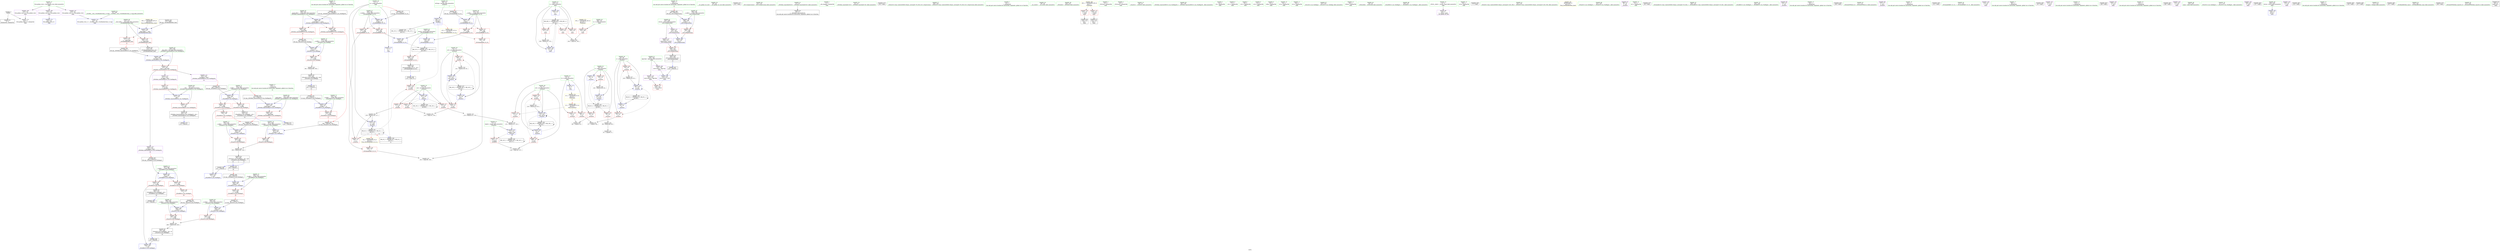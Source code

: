 digraph "SVFG" {
	label="SVFG";

	Node0x55af69256c50 [shape=record,color=grey,label="{NodeID: 0\nNullPtr}"];
	Node0x55af69256c50 -> Node0x55af6927b590[style=solid];
	Node0x55af69256c50 -> Node0x55af692812f0[style=solid];
	Node0x55af692b3d30 [shape=record,color=black,label="{NodeID: 443\n273 = PHI()\n0th arg _ZSt5fixedRSt8ios_base }"];
	Node0x55af692b3d30 -> Node0x55af6927c490[style=solid];
	Node0x55af6929d730 [shape=record,color=yellow,style=double,label="{NodeID: 360\n12V_1 = ENCHI(MR_12V_0)\npts\{70 \}\nFun[_ZSt3minIiERKT_S2_S2_]}"];
	Node0x55af6929d730 -> Node0x55af6927f760[style=dashed];
	Node0x55af6927c2f0 [shape=record,color=blue,label="{NodeID: 194\n210\<--82\ni\<--\nmain\n}"];
	Node0x55af6927c2f0 -> Node0x55af69296910[style=dashed];
	Node0x55af692793f0 [shape=record,color=purple,label="{NodeID: 111\n292\<--287\n_M_n\<--retval\n_ZSt12setprecisioni\n}"];
	Node0x55af692793f0 -> Node0x55af6927c630[style=solid];
	Node0x55af69277510 [shape=record,color=green,label="{NodeID: 28\n38\<--39\n__cxx_global_var_init\<--__cxx_global_var_init_field_insensitive\n}"];
	Node0x55af692b6780 [shape=record,color=black,label="{NodeID: 471\n253 = PHI()\n}"];
	Node0x55af6927f4f0 [shape=record,color=red,label="{NodeID: 139\n187\<--183\n\<--__b.addr\n_ZSt3minIiERKT_S2_S2_\n}"];
	Node0x55af6927f4f0 -> Node0x55af6927f690[style=solid];
	Node0x55af69279e90 [shape=record,color=green,label="{NodeID: 56\n231\<--232\n_ZSt12setprecisioni\<--_ZSt12setprecisioni_field_insensitive\n}"];
	Node0x55af6928bed0 [shape=record,color=grey,label="{NodeID: 333\n148 = cmp(146, 147, )\n}"];
	Node0x55af69280bb0 [shape=record,color=red,label="{NodeID: 167\n391\<--385\n\<--__a.addr\n_ZStanSt13_Ios_FmtflagsS_\n}"];
	Node0x55af69280bb0 -> Node0x55af6928b450[style=solid];
	Node0x55af6927b760 [shape=record,color=black,label="{NodeID: 84\n46\<--47\n\<--_ZNSt8ios_base4InitD1Ev\nCan only get source location for instruction, argument, global var or function.}"];
	Node0x55af69275370 [shape=record,color=green,label="{NodeID: 1\n7\<--1\n__dso_handle\<--dummyObj\nGlob }"];
	Node0x55af692b3e00 [shape=record,color=black,label="{NodeID: 444\n302 = PHI(277, )\n0th arg _ZNSt8ios_base4setfESt13_Ios_FmtflagsS0_ }"];
	Node0x55af692b3e00 -> Node0x55af6927c700[style=solid];
	Node0x55af6927c3c0 [shape=record,color=blue,label="{NodeID: 195\n210\<--258\ni\<--inc\nmain\n}"];
	Node0x55af6927c3c0 -> Node0x55af69296910[style=dashed];
	Node0x55af692794c0 [shape=record,color=purple,label="{NodeID: 112\n295\<--287\ncoerce.dive\<--retval\n_ZSt12setprecisioni\n}"];
	Node0x55af692794c0 -> Node0x55af6927feb0[style=solid];
	Node0x55af69277610 [shape=record,color=green,label="{NodeID: 29\n42\<--43\n_ZNSt8ios_base4InitC1Ev\<--_ZNSt8ios_base4InitC1Ev_field_insensitive\n}"];
	Node0x55af692b6880 [shape=record,color=black,label="{NodeID: 472\n254 = PHI()\n}"];
	Node0x55af6927f5c0 [shape=record,color=red,label="{NodeID: 140\n193\<--183\n\<--__b.addr\n_ZSt3minIiERKT_S2_S2_\n}"];
	Node0x55af6927f5c0 -> Node0x55af69281f50[style=solid];
	Node0x55af69279f90 [shape=record,color=green,label="{NodeID: 57\n238\<--239\n_ZStlsIcSt11char_traitsIcEERSt13basic_ostreamIT_T0_ES6_St13_Setprecision\<--_ZStlsIcSt11char_traitsIcEERSt13basic_ostreamIT_T0_ES6_St13_Setprecision_field_insensitive\n}"];
	Node0x55af6928c050 [shape=record,color=grey,label="{NodeID: 334\n135 = cmp(133, 134, )\n}"];
	Node0x55af69280c80 [shape=record,color=red,label="{NodeID: 168\n392\<--387\n\<--__b.addr\n_ZStanSt13_Ios_FmtflagsS_\n}"];
	Node0x55af69280c80 -> Node0x55af6928b450[style=solid];
	Node0x55af6927b860 [shape=record,color=black,label="{NodeID: 85\n176\<--199\n_ZSt3minIiERKT_S2_S2__ret\<--\n_ZSt3minIiERKT_S2_S2_\n|{<s0>7}}"];
	Node0x55af6927b860:s0 -> Node0x55af692b5ea0[style=solid,color=blue];
	Node0x55af69275670 [shape=record,color=green,label="{NodeID: 2\n9\<--1\n\<--dummyObj\nCan only get source location for instruction, argument, global var or function.}"];
	Node0x55af692b3f70 [shape=record,color=black,label="{NodeID: 445\n303 = PHI(279, )\n1st arg _ZNSt8ios_base4setfESt13_Ios_FmtflagsS0_ }"];
	Node0x55af692b3f70 -> Node0x55af6927c7d0[style=solid];
	Node0x55af6927c490 [shape=record,color=blue,label="{NodeID: 196\n274\<--273\n__base.addr\<--__base\n_ZSt5fixedRSt8ios_base\n}"];
	Node0x55af6927c490 -> Node0x55af6927fc40[style=dashed];
	Node0x55af6927c490 -> Node0x55af6927fd10[style=dashed];
	Node0x55af69279590 [shape=record,color=purple,label="{NodeID: 113\n317\<--316\n_M_flags\<--this1\n_ZNSt8ios_base4setfESt13_Ios_FmtflagsS0_\n}"];
	Node0x55af69279590 -> Node0x55af69280390[style=solid];
	Node0x55af69277710 [shape=record,color=green,label="{NodeID: 30\n48\<--49\n__cxa_atexit\<--__cxa_atexit_field_insensitive\n}"];
	Node0x55af692b6950 [shape=record,color=black,label="{NodeID: 473\n278 = PHI(301, )\n}"];
	Node0x55af6927f690 [shape=record,color=red,label="{NodeID: 141\n188\<--187\n\<--\n_ZSt3minIiERKT_S2_S2_\n}"];
	Node0x55af6927f690 -> Node0x55af6928c4d0[style=solid];
	Node0x55af6927a090 [shape=record,color=green,label="{NodeID: 58\n250\<--251\n_ZNSolsEi\<--_ZNSolsEi_field_insensitive\n}"];
	Node0x55af6928c1d0 [shape=record,color=grey,label="{NodeID: 335\n86 = cmp(84, 85, )\n}"];
	Node0x55af69280d50 [shape=record,color=red,label="{NodeID: 169\n404\<--398\n\<--__a.addr\n_ZStorSt13_Ios_FmtflagsS_\n}"];
	Node0x55af69280d50 -> Node0x55af6928ba50[style=solid];
	Node0x55af6927b930 [shape=record,color=black,label="{NodeID: 86\n216\<--213\ncall\<--\nmain\n}"];
	Node0x55af69275700 [shape=record,color=green,label="{NodeID: 3\n13\<--1\n_ZSt3cin\<--dummyObj\nGlob }"];
	Node0x55af692b40b0 [shape=record,color=black,label="{NodeID: 446\n304 = PHI(280, )\n2nd arg _ZNSt8ios_base4setfESt13_Ios_FmtflagsS0_ }"];
	Node0x55af692b40b0 -> Node0x55af6927c8a0[style=solid];
	Node0x55af6927c560 [shape=record,color=blue,label="{NodeID: 197\n289\<--286\n__n.addr\<--__n\n_ZSt12setprecisioni\n}"];
	Node0x55af6927c560 -> Node0x55af6927fde0[style=dashed];
	Node0x55af69279660 [shape=record,color=purple,label="{NodeID: 114\n324\<--316\n_M_flags2\<--this1\n_ZNSt8ios_base4setfESt13_Ios_FmtflagsS0_\n|{<s0>24}}"];
	Node0x55af69279660:s0 -> Node0x55af692b45b0[style=solid,color=red];
	Node0x55af69277810 [shape=record,color=green,label="{NodeID: 31\n47\<--53\n_ZNSt8ios_base4InitD1Ev\<--_ZNSt8ios_base4InitD1Ev_field_insensitive\n}"];
	Node0x55af69277810 -> Node0x55af6927b760[style=solid];
	Node0x55af692b6ac0 [shape=record,color=black,label="{NodeID: 474\n321 = PHI(355, )\n|{<s0>24}}"];
	Node0x55af692b6ac0:s0 -> Node0x55af692b46f0[style=solid,color=red];
	Node0x55af6927f760 [shape=record,color=red,label="{NodeID: 142\n190\<--189\n\<--\n_ZSt3minIiERKT_S2_S2_\n}"];
	Node0x55af6927f760 -> Node0x55af6928c4d0[style=solid];
	Node0x55af6927a190 [shape=record,color=green,label="{NodeID: 59\n274\<--275\n__base.addr\<--__base.addr_field_insensitive\n_ZSt5fixedRSt8ios_base\n}"];
	Node0x55af6927a190 -> Node0x55af6927fc40[style=solid];
	Node0x55af6927a190 -> Node0x55af6927fd10[style=solid];
	Node0x55af6927a190 -> Node0x55af6927c490[style=solid];
	Node0x55af6928c350 [shape=record,color=grey,label="{NodeID: 336\n244 = cmp(242, 243, )\n}"];
	Node0x55af69280e20 [shape=record,color=red,label="{NodeID: 170\n405\<--400\n\<--__b.addr\n_ZStorSt13_Ios_FmtflagsS_\n}"];
	Node0x55af69280e20 -> Node0x55af6928ba50[style=solid];
	Node0x55af6927ba00 [shape=record,color=black,label="{NodeID: 87\n222\<--219\ncall1\<--\nmain\n}"];
	Node0x55af69275790 [shape=record,color=green,label="{NodeID: 4\n14\<--1\n_ZSt4cout\<--dummyObj\nGlob }"];
	Node0x55af692b41f0 [shape=record,color=black,label="{NodeID: 447\n365 = PHI(333, )\n0th arg _ZStoRRSt13_Ios_FmtflagsS_ }"];
	Node0x55af692b41f0 -> Node0x55af6927cd80[style=solid];
	Node0x55af6929dab0 [shape=record,color=yellow,style=double,label="{NodeID: 364\n40V_1 = ENCHI(MR_40V_0)\npts\{275 \}\nFun[_ZSt5fixedRSt8ios_base]}"];
	Node0x55af6929dab0 -> Node0x55af6927c490[style=dashed];
	Node0x55af6927c630 [shape=record,color=blue,label="{NodeID: 198\n292\<--293\n_M_n\<--\n_ZSt12setprecisioni\n}"];
	Node0x55af6927c630 -> Node0x55af6927feb0[style=dashed];
	Node0x55af6927e170 [shape=record,color=purple,label="{NodeID: 115\n333\<--316\n_M_flags5\<--this1\n_ZNSt8ios_base4setfESt13_Ios_FmtflagsS0_\n|{<s0>26}}"];
	Node0x55af6927e170:s0 -> Node0x55af692b41f0[style=solid,color=red];
	Node0x55af69277910 [shape=record,color=green,label="{NodeID: 32\n60\<--61\n_Z5solvev\<--_Z5solvev_field_insensitive\n}"];
	Node0x55af692b6d20 [shape=record,color=black,label="{NodeID: 475\n325 = PHI(339, )\n}"];
	Node0x55af6927f830 [shape=record,color=red,label="{NodeID: 143\n243\<--206\n\<--tc\nmain\n}"];
	Node0x55af6927f830 -> Node0x55af6928c350[style=solid];
	Node0x55af6927a260 [shape=record,color=green,label="{NodeID: 60\n281\<--282\n_ZNSt8ios_base4setfESt13_Ios_FmtflagsS0_\<--_ZNSt8ios_base4setfESt13_Ios_FmtflagsS0__field_insensitive\n}"];
	Node0x55af6928c4d0 [shape=record,color=grey,label="{NodeID: 337\n191 = cmp(188, 190, )\n}"];
	Node0x55af69280ef0 [shape=record,color=blue,label="{NodeID: 171\n8\<--9\nd\<--\nGlob }"];
	Node0x55af69280ef0 -> Node0x55af6929e080[style=dashed];
	Node0x55af6927bad0 [shape=record,color=black,label="{NodeID: 88\n272\<--283\n_ZSt5fixedRSt8ios_base_ret\<--\n_ZSt5fixedRSt8ios_base\n}"];
	Node0x55af69275820 [shape=record,color=green,label="{NodeID: 5\n15\<--1\n.str\<--dummyObj\nGlob }"];
	Node0x55af692b4330 [shape=record,color=black,label="{NodeID: 448\n366 = PHI(330, )\n1st arg _ZStoRRSt13_Ios_FmtflagsS_ }"];
	Node0x55af692b4330 -> Node0x55af6927ce50[style=solid];
	Node0x55af6927c700 [shape=record,color=blue,label="{NodeID: 199\n305\<--302\nthis.addr\<--this\n_ZNSt8ios_base4setfESt13_Ios_FmtflagsS0_\n}"];
	Node0x55af6927c700 -> Node0x55af6927ff80[style=dashed];
	Node0x55af6927e240 [shape=record,color=red,label="{NodeID: 116\n85\<--8\n\<--d\n_Z5solvev\n}"];
	Node0x55af6927e240 -> Node0x55af6928c1d0[style=solid];
	Node0x55af69277a10 [shape=record,color=green,label="{NodeID: 33\n63\<--64\ni\<--i_field_insensitive\n_Z5solvev\n}"];
	Node0x55af69277a10 -> Node0x55af6927e720[style=solid];
	Node0x55af69277a10 -> Node0x55af6927e7f0[style=solid];
	Node0x55af69277a10 -> Node0x55af6927e8c0[style=solid];
	Node0x55af69277a10 -> Node0x55af692813f0[style=solid];
	Node0x55af69277a10 -> Node0x55af69281ce0[style=solid];
	Node0x55af692b6e30 [shape=record,color=black,label="{NodeID: 476\n330 = PHI(382, )\n|{<s0>26}}"];
	Node0x55af692b6e30:s0 -> Node0x55af692b4330[style=solid,color=red];
	Node0x55af6927f900 [shape=record,color=red,label="{NodeID: 144\n242\<--210\n\<--i\nmain\n}"];
	Node0x55af6927f900 -> Node0x55af6928c350[style=solid];
	Node0x55af6927a360 [shape=record,color=green,label="{NodeID: 61\n287\<--288\nretval\<--retval_field_insensitive\n_ZSt12setprecisioni\n}"];
	Node0x55af6927a360 -> Node0x55af692793f0[style=solid];
	Node0x55af6927a360 -> Node0x55af692794c0[style=solid];
	Node0x55af69280ff0 [shape=record,color=blue,label="{NodeID: 172\n11\<--9\nn\<--\nGlob }"];
	Node0x55af69280ff0 -> Node0x55af69296410[style=dashed];
	Node0x55af6927bba0 [shape=record,color=black,label="{NodeID: 89\n285\<--296\n_ZSt12setprecisioni_ret\<--\n_ZSt12setprecisioni\n|{<s0>15}}"];
	Node0x55af6927bba0:s0 -> Node0x55af692b6340[style=solid,color=blue];
	Node0x55af69276060 [shape=record,color=green,label="{NodeID: 6\n17\<--1\n.str.1\<--dummyObj\nGlob }"];
	Node0x55af692b4470 [shape=record,color=black,label="{NodeID: 449\n286 = PHI(230, )\n0th arg _ZSt12setprecisioni }"];
	Node0x55af692b4470 -> Node0x55af6927c560[style=solid];
	Node0x55af6927c7d0 [shape=record,color=blue,label="{NodeID: 200\n307\<--303\n__fmtfl.addr\<--__fmtfl\n_ZNSt8ios_base4setfESt13_Ios_FmtflagsS0_\n}"];
	Node0x55af6927c7d0 -> Node0x55af69280050[style=dashed];
	Node0x55af6927e310 [shape=record,color=red,label="{NodeID: 117\n96\<--8\n\<--d\n_Z5solvev\n}"];
	Node0x55af6927e310 -> Node0x55af6928bbd0[style=solid];
	Node0x55af69277ae0 [shape=record,color=green,label="{NodeID: 34\n65\<--66\nj\<--j_field_insensitive\n_Z5solvev\n}"];
	Node0x55af69277ae0 -> Node0x55af6927e990[style=solid];
	Node0x55af69277ae0 -> Node0x55af6927ea60[style=solid];
	Node0x55af69277ae0 -> Node0x55af692814c0[style=solid];
	Node0x55af69277ae0 -> Node0x55af69281590[style=solid];
	Node0x55af692b6fa0 [shape=record,color=black,label="{NodeID: 477\n397 = PHI(375, )\n1st arg _ZStorSt13_Ios_FmtflagsS_ }"];
	Node0x55af692b6fa0 -> Node0x55af69284210[style=solid];
	Node0x55af6927f9d0 [shape=record,color=red,label="{NodeID: 145\n248\<--210\n\<--i\nmain\n}"];
	Node0x55af6927a430 [shape=record,color=green,label="{NodeID: 62\n289\<--290\n__n.addr\<--__n.addr_field_insensitive\n_ZSt12setprecisioni\n}"];
	Node0x55af6927a430 -> Node0x55af6927fde0[style=solid];
	Node0x55af6927a430 -> Node0x55af6927c560[style=solid];
	Node0x55af69296410 [shape=record,color=black,label="{NodeID: 339\nMR_4V_2 = PHI(MR_4V_3, MR_4V_1, )\npts\{12 \}\n|{<s0>21}}"];
	Node0x55af69296410:s0 -> Node0x55af6929a410[style=dashed,color=red];
	Node0x55af692810f0 [shape=record,color=blue,label="{NodeID: 173\n412\<--34\nllvm.global_ctors_0\<--\nGlob }"];
	Node0x55af6927bc70 [shape=record,color=black,label="{NodeID: 90\n301\<--337\n_ZNSt8ios_base4setfESt13_Ios_FmtflagsS0__ret\<--\n_ZNSt8ios_base4setfESt13_Ios_FmtflagsS0_\n|{<s0>22}}"];
	Node0x55af6927bc70:s0 -> Node0x55af692b6950[style=solid,color=blue];
	Node0x55af692760f0 [shape=record,color=green,label="{NodeID: 7\n19\<--1\n.str.2\<--dummyObj\nGlob }"];
	Node0x55af692b45b0 [shape=record,color=black,label="{NodeID: 450\n340 = PHI(324, )\n0th arg _ZStaNRSt13_Ios_FmtflagsS_ }"];
	Node0x55af692b45b0 -> Node0x55af6927ca40[style=solid];
	Node0x55af6927c8a0 [shape=record,color=blue,label="{NodeID: 201\n309\<--304\n__mask.addr\<--__mask\n_ZNSt8ios_base4setfESt13_Ios_FmtflagsS0_\n}"];
	Node0x55af6927c8a0 -> Node0x55af69280120[style=dashed];
	Node0x55af6927c8a0 -> Node0x55af692801f0[style=dashed];
	Node0x55af6927e3e0 [shape=record,color=red,label="{NodeID: 118\n121\<--8\n\<--d\n_Z5solvev\n}"];
	Node0x55af6927e3e0 -> Node0x55af6928b2d0[style=solid];
	Node0x55af69277bb0 [shape=record,color=green,label="{NodeID: 35\n67\<--68\ncnt\<--cnt_field_insensitive\n_Z5solvev\n}"];
	Node0x55af69277bb0 -> Node0x55af6927eb30[style=solid];
	Node0x55af69277bb0 -> Node0x55af6927ec00[style=solid];
	Node0x55af69277bb0 -> Node0x55af6927ecd0[style=solid];
	Node0x55af69277bb0 -> Node0x55af69281730[style=solid];
	Node0x55af6927faa0 [shape=record,color=red,label="{NodeID: 146\n257\<--210\n\<--i\nmain\n}"];
	Node0x55af6927faa0 -> Node0x55af6928ab50[style=solid];
	Node0x55af6927a500 [shape=record,color=green,label="{NodeID: 63\n305\<--306\nthis.addr\<--this.addr_field_insensitive\n_ZNSt8ios_base4setfESt13_Ios_FmtflagsS0_\n}"];
	Node0x55af6927a500 -> Node0x55af6927ff80[style=solid];
	Node0x55af6927a500 -> Node0x55af6927c700[style=solid];
	Node0x55af69296910 [shape=record,color=black,label="{NodeID: 340\nMR_36V_3 = PHI(MR_36V_4, MR_36V_2, )\npts\{211 \}\n}"];
	Node0x55af69296910 -> Node0x55af6927f900[style=dashed];
	Node0x55af69296910 -> Node0x55af6927f9d0[style=dashed];
	Node0x55af69296910 -> Node0x55af6927faa0[style=dashed];
	Node0x55af69296910 -> Node0x55af6927c3c0[style=dashed];
	Node0x55af692811f0 [shape=record,color=blue,label="{NodeID: 174\n413\<--35\nllvm.global_ctors_1\<--_GLOBAL__sub_I_YuryBandarchuk_2_0.cpp\nGlob }"];
	Node0x55af6927bd40 [shape=record,color=black,label="{NodeID: 91\n339\<--352\n_ZStaNRSt13_Ios_FmtflagsS__ret\<--\n_ZStaNRSt13_Ios_FmtflagsS_\n|{<s0>24}}"];
	Node0x55af6927bd40:s0 -> Node0x55af692b6d20[style=solid,color=blue];
	Node0x55af69276180 [shape=record,color=green,label="{NodeID: 8\n21\<--1\n.str.3\<--dummyObj\nGlob }"];
	Node0x55af692b46f0 [shape=record,color=black,label="{NodeID: 451\n341 = PHI(321, )\n1st arg _ZStaNRSt13_Ios_FmtflagsS_ }"];
	Node0x55af692b46f0 -> Node0x55af6927cb10[style=solid];
	Node0x55af6927c970 [shape=record,color=blue,label="{NodeID: 202\n311\<--318\n__old\<--\n_ZNSt8ios_base4setfESt13_Ios_FmtflagsS0_\n}"];
	Node0x55af6927c970 -> Node0x55af692802c0[style=dashed];
	Node0x55af6927e4b0 [shape=record,color=red,label="{NodeID: 119\n128\<--11\n\<--n\n_Z5solvev\n}"];
	Node0x55af6927e4b0 -> Node0x55af6928b150[style=solid];
	Node0x55af69277c80 [shape=record,color=green,label="{NodeID: 36\n69\<--70\nref.tmp\<--ref.tmp_field_insensitive\n_Z5solvev\n|{|<s1>7}}"];
	Node0x55af69277c80 -> Node0x55af69281660[style=solid];
	Node0x55af69277c80:s1 -> Node0x55af692b3ab0[style=solid,color=red];
	Node0x55af6927fb70 [shape=record,color=red,label="{NodeID: 147\n236\<--235\n\<--coerce.dive5\nmain\n}"];
	Node0x55af6927a5d0 [shape=record,color=green,label="{NodeID: 64\n307\<--308\n__fmtfl.addr\<--__fmtfl.addr_field_insensitive\n_ZNSt8ios_base4setfESt13_Ios_FmtflagsS0_\n}"];
	Node0x55af6927a5d0 -> Node0x55af69280050[style=solid];
	Node0x55af6927a5d0 -> Node0x55af6927c7d0[style=solid];
	Node0x55af692812f0 [shape=record,color=blue, style = dotted,label="{NodeID: 175\n414\<--3\nllvm.global_ctors_2\<--dummyVal\nGlob }"];
	Node0x55af6927be10 [shape=record,color=black,label="{NodeID: 92\n355\<--361\n_ZStcoSt13_Ios_Fmtflags_ret\<--neg\n_ZStcoSt13_Ios_Fmtflags\n|{<s0>23}}"];
	Node0x55af6927be10:s0 -> Node0x55af692b6ac0[style=solid,color=blue];
	Node0x55af69276210 [shape=record,color=green,label="{NodeID: 9\n23\<--1\nstdin\<--dummyObj\nGlob }"];
	Node0x55af692b4830 [shape=record,color=black,label="{NodeID: 452\n383 = PHI(328, 349, )\n0th arg _ZStanSt13_Ios_FmtflagsS_ }"];
	Node0x55af692b4830 -> Node0x55af6927cff0[style=solid];
	Node0x55af6929df70 [shape=record,color=yellow,style=double,label="{NodeID: 369\n28V_1 = ENCHI(MR_28V_0)\npts\{1 \}\nFun[main]}"];
	Node0x55af6929df70 -> Node0x55af6927e580[style=dashed];
	Node0x55af6929df70 -> Node0x55af6927e650[style=dashed];
	Node0x55af6927ca40 [shape=record,color=blue,label="{NodeID: 203\n342\<--340\n__a.addr\<--__a\n_ZStaNRSt13_Ios_FmtflagsS_\n}"];
	Node0x55af6927ca40 -> Node0x55af69280460[style=dashed];
	Node0x55af6927ca40 -> Node0x55af69280530[style=dashed];
	Node0x55af6927e580 [shape=record,color=red,label="{NodeID: 120\n213\<--23\n\<--stdin\nmain\n}"];
	Node0x55af6927e580 -> Node0x55af6927b930[style=solid];
	Node0x55af69277d50 [shape=record,color=green,label="{NodeID: 37\n71\<--72\nempty\<--empty_field_insensitive\n_Z5solvev\n}"];
	Node0x55af69277d50 -> Node0x55af6927eda0[style=solid];
	Node0x55af69277d50 -> Node0x55af69281800[style=solid];
	Node0x55af6927fc40 [shape=record,color=red,label="{NodeID: 148\n277\<--274\n\<--__base.addr\n_ZSt5fixedRSt8ios_base\n|{<s0>22}}"];
	Node0x55af6927fc40:s0 -> Node0x55af692b3e00[style=solid,color=red];
	Node0x55af6927a6a0 [shape=record,color=green,label="{NodeID: 65\n309\<--310\n__mask.addr\<--__mask.addr_field_insensitive\n_ZNSt8ios_base4setfESt13_Ios_FmtflagsS0_\n}"];
	Node0x55af6927a6a0 -> Node0x55af69280120[style=solid];
	Node0x55af6927a6a0 -> Node0x55af692801f0[style=solid];
	Node0x55af6927a6a0 -> Node0x55af6927c8a0[style=solid];
	Node0x55af692813f0 [shape=record,color=blue,label="{NodeID: 176\n63\<--82\ni\<--\n_Z5solvev\n}"];
	Node0x55af692813f0 -> Node0x55af6929a910[style=dashed];
	Node0x55af6927bee0 [shape=record,color=black,label="{NodeID: 93\n364\<--379\n_ZStoRRSt13_Ios_FmtflagsS__ret\<--\n_ZStoRRSt13_Ios_FmtflagsS_\n|{<s0>26}}"];
	Node0x55af6927bee0:s0 -> Node0x55af692b1e80[style=solid,color=blue];
	Node0x55af69276310 [shape=record,color=green,label="{NodeID: 10\n24\<--1\n.str.4\<--dummyObj\nGlob }"];
	Node0x55af692b4a40 [shape=record,color=black,label="{NodeID: 453\n384 = PHI(329, 350, )\n1st arg _ZStanSt13_Ios_FmtflagsS_ }"];
	Node0x55af692b4a40 -> Node0x55af6927d0c0[style=solid];
	Node0x55af6929e080 [shape=record,color=yellow,style=double,label="{NodeID: 370\n2V_1 = ENCHI(MR_2V_0)\npts\{10 \}\nFun[main]|{<s0>21}}"];
	Node0x55af6929e080:s0 -> Node0x55af692820f0[style=dashed,color=red];
	Node0x55af6927cb10 [shape=record,color=blue,label="{NodeID: 204\n344\<--341\n__b.addr\<--__b\n_ZStaNRSt13_Ios_FmtflagsS_\n}"];
	Node0x55af6927cb10 -> Node0x55af69280600[style=dashed];
	Node0x55af6927e650 [shape=record,color=red,label="{NodeID: 121\n219\<--28\n\<--stdout\nmain\n}"];
	Node0x55af6927e650 -> Node0x55af6927ba00[style=solid];
	Node0x55af69277e20 [shape=record,color=green,label="{NodeID: 38\n73\<--74\nj10\<--j10_field_insensitive\n_Z5solvev\n}"];
	Node0x55af69277e20 -> Node0x55af6927ee70[style=solid];
	Node0x55af69277e20 -> Node0x55af6927ef40[style=solid];
	Node0x55af69277e20 -> Node0x55af692819a0[style=solid];
	Node0x55af69277e20 -> Node0x55af69281a70[style=solid];
	Node0x55af6927fd10 [shape=record,color=red,label="{NodeID: 149\n283\<--274\n\<--__base.addr\n_ZSt5fixedRSt8ios_base\n}"];
	Node0x55af6927fd10 -> Node0x55af6927bad0[style=solid];
	Node0x55af6927a770 [shape=record,color=green,label="{NodeID: 66\n311\<--312\n__old\<--__old_field_insensitive\n_ZNSt8ios_base4setfESt13_Ios_FmtflagsS0_\n}"];
	Node0x55af6927a770 -> Node0x55af692802c0[style=solid];
	Node0x55af6927a770 -> Node0x55af6927c970[style=solid];
	Node0x55af692814c0 [shape=record,color=blue,label="{NodeID: 177\n65\<--82\nj\<--\n_Z5solvev\n}"];
	Node0x55af692814c0 -> Node0x55af6927e990[style=dashed];
	Node0x55af692814c0 -> Node0x55af6927ea60[style=dashed];
	Node0x55af692814c0 -> Node0x55af69281590[style=dashed];
	Node0x55af692814c0 -> Node0x55af6929ae10[style=dashed];
	Node0x55af6927bfb0 [shape=record,color=black,label="{NodeID: 94\n382\<--393\n_ZStanSt13_Ios_FmtflagsS__ret\<--and\n_ZStanSt13_Ios_FmtflagsS_\n|{<s0>25|<s1>27}}"];
	Node0x55af6927bfb0:s0 -> Node0x55af692b6e30[style=solid,color=blue];
	Node0x55af6927bfb0:s1 -> Node0x55af68ed1e70[style=solid,color=blue];
	Node0x55af69276410 [shape=record,color=green,label="{NodeID: 11\n26\<--1\n.str.5\<--dummyObj\nGlob }"];
	Node0x55af692b4bc0 [shape=record,color=black,label="{NodeID: 454\n356 = PHI(320, )\n0th arg _ZStcoSt13_Ios_Fmtflags }"];
	Node0x55af692b4bc0 -> Node0x55af6927ccb0[style=solid];
	Node0x55af6927cbe0 [shape=record,color=blue,label="{NodeID: 205\n352\<--351\n\<--call\n_ZStaNRSt13_Ios_FmtflagsS_\n}"];
	Node0x55af6927e720 [shape=record,color=red,label="{NodeID: 122\n84\<--63\n\<--i\n_Z5solvev\n}"];
	Node0x55af6927e720 -> Node0x55af6928c1d0[style=solid];
	Node0x55af69277ef0 [shape=record,color=green,label="{NodeID: 39\n75\<--76\nj18\<--j18_field_insensitive\n_Z5solvev\n}"];
	Node0x55af69277ef0 -> Node0x55af6927f010[style=solid];
	Node0x55af69277ef0 -> Node0x55af6927f0e0[style=solid];
	Node0x55af69277ef0 -> Node0x55af69281b40[style=solid];
	Node0x55af69277ef0 -> Node0x55af69281c10[style=solid];
	Node0x55af6927fde0 [shape=record,color=red,label="{NodeID: 150\n293\<--289\n\<--__n.addr\n_ZSt12setprecisioni\n}"];
	Node0x55af6927fde0 -> Node0x55af6927c630[style=solid];
	Node0x55af6927a840 [shape=record,color=green,label="{NodeID: 67\n322\<--323\n_ZStcoSt13_Ios_Fmtflags\<--_ZStcoSt13_Ios_Fmtflags_field_insensitive\n}"];
	Node0x55af69281590 [shape=record,color=blue,label="{NodeID: 178\n65\<--105\nj\<--inc\n_Z5solvev\n}"];
	Node0x55af69281590 -> Node0x55af6927e990[style=dashed];
	Node0x55af69281590 -> Node0x55af6927ea60[style=dashed];
	Node0x55af69281590 -> Node0x55af69281590[style=dashed];
	Node0x55af69281590 -> Node0x55af6929ae10[style=dashed];
	Node0x55af6927c080 [shape=record,color=black,label="{NodeID: 95\n395\<--406\n_ZStorSt13_Ios_FmtflagsS__ret\<--or\n_ZStorSt13_Ios_FmtflagsS_\n|{<s0>28}}"];
	Node0x55af6927c080:s0 -> Node0x55af692b38c0[style=solid,color=blue];
	Node0x55af69276510 [shape=record,color=green,label="{NodeID: 12\n28\<--1\nstdout\<--dummyObj\nGlob }"];
	Node0x55af692b4cd0 [shape=record,color=black,label="{NodeID: 455\n396 = PHI(374, )\n0th arg _ZStorSt13_Ios_FmtflagsS_ }"];
	Node0x55af692b4cd0 -> Node0x55af69284140[style=solid];
	Node0x55af6927ccb0 [shape=record,color=blue,label="{NodeID: 206\n357\<--356\n__a.addr\<--__a\n_ZStcoSt13_Ios_Fmtflags\n}"];
	Node0x55af6927ccb0 -> Node0x55af692807a0[style=dashed];
	Node0x55af6927e7f0 [shape=record,color=red,label="{NodeID: 123\n88\<--63\n\<--i\n_Z5solvev\n}"];
	Node0x55af6927e7f0 -> Node0x55af6928b8d0[style=solid];
	Node0x55af69277fc0 [shape=record,color=green,label="{NodeID: 40\n78\<--79\n_ZNSirsERi\<--_ZNSirsERi_field_insensitive\n}"];
	Node0x55af6927feb0 [shape=record,color=red,label="{NodeID: 151\n296\<--295\n\<--coerce.dive\n_ZSt12setprecisioni\n}"];
	Node0x55af6927feb0 -> Node0x55af6927bba0[style=solid];
	Node0x55af6927a940 [shape=record,color=green,label="{NodeID: 68\n326\<--327\n_ZStaNRSt13_Ios_FmtflagsS_\<--_ZStaNRSt13_Ios_FmtflagsS__field_insensitive\n}"];
	Node0x55af69281660 [shape=record,color=blue,label="{NodeID: 179\n69\<--115\nref.tmp\<--\n_Z5solvev\n|{|<s2>7}}"];
	Node0x55af69281660 -> Node0x55af6927f1b0[style=dashed];
	Node0x55af69281660 -> Node0x55af6929b810[style=dashed];
	Node0x55af69281660:s2 -> Node0x55af6929d730[style=dashed,color=red];
	Node0x55af69278730 [shape=record,color=purple,label="{NodeID: 96\n44\<--4\n\<--_ZStL8__ioinit\n__cxx_global_var_init\n}"];
	Node0x55af69276610 [shape=record,color=green,label="{NodeID: 13\n29\<--1\n.str.6\<--dummyObj\nGlob }"];
	Node0x55af692b57a0 [shape=record,color=black,label="{NodeID: 456\n77 = PHI()\n}"];
	Node0x55af6929e320 [shape=record,color=yellow,style=double,label="{NodeID: 373\n34V_1 = ENCHI(MR_34V_0)\npts\{207 \}\nFun[main]}"];
	Node0x55af6929e320 -> Node0x55af6927f830[style=dashed];
	Node0x55af6927cd80 [shape=record,color=blue,label="{NodeID: 207\n367\<--365\n__a.addr\<--__a\n_ZStoRRSt13_Ios_FmtflagsS_\n}"];
	Node0x55af6927cd80 -> Node0x55af69280870[style=dashed];
	Node0x55af6927cd80 -> Node0x55af69280940[style=dashed];
	Node0x55af6927e8c0 [shape=record,color=red,label="{NodeID: 124\n160\<--63\n\<--i\n_Z5solvev\n}"];
	Node0x55af6927e8c0 -> Node0x55af6928b750[style=solid];
	Node0x55af692780c0 [shape=record,color=green,label="{NodeID: 41\n101\<--102\n_ZStlsISt11char_traitsIcEERSt13basic_ostreamIcT_ES5_PKc\<--_ZStlsISt11char_traitsIcEERSt13basic_ostreamIcT_ES5_PKc_field_insensitive\n}"];
	Node0x55af69283aa0 [shape=record,color=yellow,style=double,label="{NodeID: 401\nRETMU(40V_2)\npts\{275 \}\nFun[_ZSt5fixedRSt8ios_base]}"];
	Node0x55af6927ff80 [shape=record,color=red,label="{NodeID: 152\n316\<--305\nthis1\<--this.addr\n_ZNSt8ios_base4setfESt13_Ios_FmtflagsS0_\n}"];
	Node0x55af6927ff80 -> Node0x55af69279590[style=solid];
	Node0x55af6927ff80 -> Node0x55af69279660[style=solid];
	Node0x55af6927ff80 -> Node0x55af6927e170[style=solid];
	Node0x55af6927aa40 [shape=record,color=green,label="{NodeID: 69\n331\<--332\n_ZStanSt13_Ios_FmtflagsS_\<--_ZStanSt13_Ios_FmtflagsS__field_insensitive\n}"];
	Node0x55af69281730 [shape=record,color=blue,label="{NodeID: 180\n67\<--119\ncnt\<--\n_Z5solvev\n}"];
	Node0x55af69281730 -> Node0x55af6927eb30[style=dashed];
	Node0x55af69281730 -> Node0x55af6927ec00[style=dashed];
	Node0x55af69281730 -> Node0x55af6927ecd0[style=dashed];
	Node0x55af69281730 -> Node0x55af6929b310[style=dashed];
	Node0x55af69278800 [shape=record,color=purple,label="{NodeID: 97\n99\<--15\n\<--.str\n_Z5solvev\n}"];
	Node0x55af69276710 [shape=record,color=green,label="{NodeID: 14\n31\<--1\n.str.7\<--dummyObj\nGlob }"];
	Node0x55af692b5900 [shape=record,color=black,label="{NodeID: 457\n80 = PHI()\n}"];
	Node0x55af6927ce50 [shape=record,color=blue,label="{NodeID: 208\n369\<--366\n__b.addr\<--__b\n_ZStoRRSt13_Ios_FmtflagsS_\n}"];
	Node0x55af6927ce50 -> Node0x55af69280a10[style=dashed];
	Node0x55af6927e990 [shape=record,color=red,label="{NodeID: 125\n95\<--65\n\<--j\n_Z5solvev\n}"];
	Node0x55af6927e990 -> Node0x55af6928bbd0[style=solid];
	Node0x55af692781c0 [shape=record,color=green,label="{NodeID: 42\n109\<--110\n_ZSt4endlIcSt11char_traitsIcEERSt13basic_ostreamIT_T0_ES6_\<--_ZSt4endlIcSt11char_traitsIcEERSt13basic_ostreamIT_T0_ES6__field_insensitive\n}"];
	Node0x55af6928a9d0 [shape=record,color=grey,label="{NodeID: 319\n141 = Binary(140, 82, )\n}"];
	Node0x55af6928a9d0 -> Node0x55af69281a70[style=solid];
	Node0x55af69280050 [shape=record,color=red,label="{NodeID: 153\n328\<--307\n\<--__fmtfl.addr\n_ZNSt8ios_base4setfESt13_Ios_FmtflagsS0_\n|{<s0>25}}"];
	Node0x55af69280050:s0 -> Node0x55af692b4830[style=solid,color=red];
	Node0x55af6927ab40 [shape=record,color=green,label="{NodeID: 70\n335\<--336\n_ZStoRRSt13_Ios_FmtflagsS_\<--_ZStoRRSt13_Ios_FmtflagsS__field_insensitive\n}"];
	Node0x55af69281800 [shape=record,color=blue,label="{NodeID: 181\n71\<--125\nempty\<--sub\n_Z5solvev\n}"];
	Node0x55af69281800 -> Node0x55af6927eda0[style=dashed];
	Node0x55af69281800 -> Node0x55af6929bd10[style=dashed];
	Node0x55af692788d0 [shape=record,color=purple,label="{NodeID: 98\n150\<--15\n\<--.str\n_Z5solvev\n}"];
	Node0x55af69276810 [shape=record,color=green,label="{NodeID: 15\n34\<--1\n\<--dummyObj\nCan only get source location for instruction, argument, global var or function.}"];
	Node0x55af692b59d0 [shape=record,color=black,label="{NodeID: 458\n138 = PHI()\n}"];
	Node0x55af6927cf20 [shape=record,color=blue,label="{NodeID: 209\n379\<--376\n\<--call\n_ZStoRRSt13_Ios_FmtflagsS_\n}"];
	Node0x55af6927ea60 [shape=record,color=red,label="{NodeID: 126\n104\<--65\n\<--j\n_Z5solvev\n}"];
	Node0x55af6927ea60 -> Node0x55af6928b5d0[style=solid];
	Node0x55af692782c0 [shape=record,color=green,label="{NodeID: 43\n111\<--112\n_ZNSolsEPFRSoS_E\<--_ZNSolsEPFRSoS_E_field_insensitive\n}"];
	Node0x55af6928ab50 [shape=record,color=grey,label="{NodeID: 320\n258 = Binary(257, 82, )\n}"];
	Node0x55af6928ab50 -> Node0x55af6927c3c0[style=solid];
	Node0x55af69280120 [shape=record,color=red,label="{NodeID: 154\n320\<--309\n\<--__mask.addr\n_ZNSt8ios_base4setfESt13_Ios_FmtflagsS0_\n|{<s0>23}}"];
	Node0x55af69280120:s0 -> Node0x55af692b4bc0[style=solid,color=red];
	Node0x55af6927ac40 [shape=record,color=green,label="{NodeID: 71\n342\<--343\n__a.addr\<--__a.addr_field_insensitive\n_ZStaNRSt13_Ios_FmtflagsS_\n}"];
	Node0x55af6927ac40 -> Node0x55af69280460[style=solid];
	Node0x55af6927ac40 -> Node0x55af69280530[style=solid];
	Node0x55af6927ac40 -> Node0x55af6927ca40[style=solid];
	Node0x55af692818d0 [shape=record,color=blue,label="{NodeID: 182\n11\<--129\nn\<--sub9\n_Z5solvev\n}"];
	Node0x55af692818d0 -> Node0x55af6929a410[style=dashed];
	Node0x55af692789a0 [shape=record,color=purple,label="{NodeID: 99\n137\<--17\n\<--.str.1\n_Z5solvev\n}"];
	Node0x55af69276910 [shape=record,color=green,label="{NodeID: 16\n82\<--1\n\<--dummyObj\nCan only get source location for instruction, argument, global var or function.}"];
	Node0x55af692b5aa0 [shape=record,color=black,label="{NodeID: 459\n151 = PHI()\n}"];
	Node0x55af6927cff0 [shape=record,color=blue,label="{NodeID: 210\n385\<--383\n__a.addr\<--__a\n_ZStanSt13_Ios_FmtflagsS_\n}"];
	Node0x55af6927cff0 -> Node0x55af69280bb0[style=dashed];
	Node0x55af6927eb30 [shape=record,color=red,label="{NodeID: 127\n122\<--67\n\<--cnt\n_Z5solvev\n}"];
	Node0x55af6927eb30 -> Node0x55af6928ae50[style=solid];
	Node0x55af692783c0 [shape=record,color=green,label="{NodeID: 44\n117\<--118\n_ZSt3minIiERKT_S2_S2_\<--_ZSt3minIiERKT_S2_S2__field_insensitive\n}"];
	Node0x55af6928acd0 [shape=record,color=grey,label="{NodeID: 321\n154 = Binary(153, 82, )\n}"];
	Node0x55af6928acd0 -> Node0x55af69281c10[style=solid];
	Node0x55af692801f0 [shape=record,color=red,label="{NodeID: 155\n329\<--309\n\<--__mask.addr\n_ZNSt8ios_base4setfESt13_Ios_FmtflagsS0_\n|{<s0>25}}"];
	Node0x55af692801f0:s0 -> Node0x55af692b4a40[style=solid,color=red];
	Node0x55af6927ad10 [shape=record,color=green,label="{NodeID: 72\n344\<--345\n__b.addr\<--__b.addr_field_insensitive\n_ZStaNRSt13_Ios_FmtflagsS_\n}"];
	Node0x55af6927ad10 -> Node0x55af69280600[style=solid];
	Node0x55af6927ad10 -> Node0x55af6927cb10[style=solid];
	Node0x55af692819a0 [shape=record,color=blue,label="{NodeID: 183\n73\<--82\nj10\<--\n_Z5solvev\n}"];
	Node0x55af692819a0 -> Node0x55af6927ee70[style=dashed];
	Node0x55af692819a0 -> Node0x55af6927ef40[style=dashed];
	Node0x55af692819a0 -> Node0x55af69281a70[style=dashed];
	Node0x55af692819a0 -> Node0x55af6929c210[style=dashed];
	Node0x55af69278a70 [shape=record,color=purple,label="{NodeID: 100\n214\<--19\n\<--.str.2\nmain\n}"];
	Node0x55af69276a10 [shape=record,color=green,label="{NodeID: 17\n90\<--1\n\<--dummyObj\nCan only get source location for instruction, argument, global var or function.}"];
	Node0x55af692b5ba0 [shape=record,color=black,label="{NodeID: 460\n45 = PHI()\n}"];
	Node0x55af6927d0c0 [shape=record,color=blue,label="{NodeID: 211\n387\<--384\n__b.addr\<--__b\n_ZStanSt13_Ios_FmtflagsS_\n}"];
	Node0x55af6927d0c0 -> Node0x55af69280c80[style=dashed];
	Node0x55af6927ec00 [shape=record,color=red,label="{NodeID: 128\n127\<--67\n\<--cnt\n_Z5solvev\n}"];
	Node0x55af6927ec00 -> Node0x55af6928b150[style=solid];
	Node0x55af692784c0 [shape=record,color=green,label="{NodeID: 45\n179\<--180\nretval\<--retval_field_insensitive\n_ZSt3minIiERKT_S2_S2_\n}"];
	Node0x55af692784c0 -> Node0x55af6927f280[style=solid];
	Node0x55af692784c0 -> Node0x55af69281f50[style=solid];
	Node0x55af692784c0 -> Node0x55af69282020[style=solid];
	Node0x55af6928ae50 [shape=record,color=grey,label="{NodeID: 322\n123 = Binary(122, 124, )\n}"];
	Node0x55af6928ae50 -> Node0x55af6928b2d0[style=solid];
	Node0x55af692802c0 [shape=record,color=red,label="{NodeID: 156\n337\<--311\n\<--__old\n_ZNSt8ios_base4setfESt13_Ios_FmtflagsS0_\n}"];
	Node0x55af692802c0 -> Node0x55af6927bc70[style=solid];
	Node0x55af6927ade0 [shape=record,color=green,label="{NodeID: 73\n357\<--358\n__a.addr\<--__a.addr_field_insensitive\n_ZStcoSt13_Ios_Fmtflags\n}"];
	Node0x55af6927ade0 -> Node0x55af692807a0[style=solid];
	Node0x55af6927ade0 -> Node0x55af6927ccb0[style=solid];
	Node0x55af6929a320 [shape=record,color=black,label="{NodeID: 350\nMR_22V_3 = PHI(MR_22V_4, MR_22V_2, )\npts\{180 \}\n}"];
	Node0x55af6929a320 -> Node0x55af6927f280[style=dashed];
	Node0x55af69281a70 [shape=record,color=blue,label="{NodeID: 184\n73\<--141\nj10\<--inc16\n_Z5solvev\n}"];
	Node0x55af69281a70 -> Node0x55af6927ee70[style=dashed];
	Node0x55af69281a70 -> Node0x55af6927ef40[style=dashed];
	Node0x55af69281a70 -> Node0x55af69281a70[style=dashed];
	Node0x55af69281a70 -> Node0x55af6929c210[style=dashed];
	Node0x55af69278b40 [shape=record,color=purple,label="{NodeID: 101\n215\<--21\n\<--.str.3\nmain\n}"];
	Node0x55af69276b10 [shape=record,color=green,label="{NodeID: 18\n115\<--1\n\<--dummyObj\nCan only get source location for instruction, argument, global var or function.}"];
	Node0x55af692b5ca0 [shape=record,color=black,label="{NodeID: 461\n100 = PHI()\n}"];
	Node0x55af69284140 [shape=record,color=blue,label="{NodeID: 212\n398\<--396\n__a.addr\<--__a\n_ZStorSt13_Ios_FmtflagsS_\n}"];
	Node0x55af69284140 -> Node0x55af69280d50[style=dashed];
	Node0x55af6927ecd0 [shape=record,color=red,label="{NodeID: 129\n134\<--67\n\<--cnt\n_Z5solvev\n}"];
	Node0x55af6927ecd0 -> Node0x55af6928c050[style=solid];
	Node0x55af69278590 [shape=record,color=green,label="{NodeID: 46\n181\<--182\n__a.addr\<--__a.addr_field_insensitive\n_ZSt3minIiERKT_S2_S2_\n}"];
	Node0x55af69278590 -> Node0x55af6927f350[style=solid];
	Node0x55af69278590 -> Node0x55af6927f420[style=solid];
	Node0x55af69278590 -> Node0x55af69281db0[style=solid];
	Node0x55af6928afd0 [shape=record,color=grey,label="{NodeID: 323\n361 = Binary(360, 362, )\n}"];
	Node0x55af6928afd0 -> Node0x55af6927be10[style=solid];
	Node0x55af69280390 [shape=record,color=red,label="{NodeID: 157\n318\<--317\n\<--_M_flags\n_ZNSt8ios_base4setfESt13_Ios_FmtflagsS0_\n}"];
	Node0x55af69280390 -> Node0x55af6927c970[style=solid];
	Node0x55af6927aeb0 [shape=record,color=green,label="{NodeID: 74\n367\<--368\n__a.addr\<--__a.addr_field_insensitive\n_ZStoRRSt13_Ios_FmtflagsS_\n}"];
	Node0x55af6927aeb0 -> Node0x55af69280870[style=solid];
	Node0x55af6927aeb0 -> Node0x55af69280940[style=solid];
	Node0x55af6927aeb0 -> Node0x55af6927cd80[style=solid];
	Node0x55af6929a410 [shape=record,color=black,label="{NodeID: 351\nMR_4V_2 = PHI(MR_4V_3, MR_4V_1, )\npts\{12 \}\n|{|<s4>7|<s5>21}}"];
	Node0x55af6929a410 -> Node0x55af6927e4b0[style=dashed];
	Node0x55af6929a410 -> Node0x55af6927f1b0[style=dashed];
	Node0x55af6929a410 -> Node0x55af692818d0[style=dashed];
	Node0x55af6929a410 -> Node0x55af6929a410[style=dashed];
	Node0x55af6929a410:s4 -> Node0x55af6929cc10[style=dashed,color=red];
	Node0x55af6929a410:s5 -> Node0x55af69296410[style=dashed,color=blue];
	Node0x55af69281b40 [shape=record,color=blue,label="{NodeID: 185\n75\<--82\nj18\<--\n_Z5solvev\n}"];
	Node0x55af69281b40 -> Node0x55af6927f010[style=dashed];
	Node0x55af69281b40 -> Node0x55af6927f0e0[style=dashed];
	Node0x55af69281b40 -> Node0x55af69281c10[style=dashed];
	Node0x55af69281b40 -> Node0x55af6929c710[style=dashed];
	Node0x55af69278c10 [shape=record,color=purple,label="{NodeID: 102\n220\<--24\n\<--.str.4\nmain\n}"];
	Node0x55af69276c10 [shape=record,color=green,label="{NodeID: 19\n124\<--1\n\<--dummyObj\nCan only get source location for instruction, argument, global var or function.}"];
	Node0x55af692b5da0 [shape=record,color=black,label="{NodeID: 462\n108 = PHI()\n}"];
	Node0x55af69284210 [shape=record,color=blue,label="{NodeID: 213\n400\<--397\n__b.addr\<--__b\n_ZStorSt13_Ios_FmtflagsS_\n}"];
	Node0x55af69284210 -> Node0x55af69280e20[style=dashed];
	Node0x55af6927eda0 [shape=record,color=red,label="{NodeID: 130\n147\<--71\n\<--empty\n_Z5solvev\n}"];
	Node0x55af6927eda0 -> Node0x55af6928bed0[style=solid];
	Node0x55af69278660 [shape=record,color=green,label="{NodeID: 47\n183\<--184\n__b.addr\<--__b.addr_field_insensitive\n_ZSt3minIiERKT_S2_S2_\n}"];
	Node0x55af69278660 -> Node0x55af6927f4f0[style=solid];
	Node0x55af69278660 -> Node0x55af6927f5c0[style=solid];
	Node0x55af69278660 -> Node0x55af69281e80[style=solid];
	Node0x55af6928b150 [shape=record,color=grey,label="{NodeID: 324\n129 = Binary(128, 127, )\n}"];
	Node0x55af6928b150 -> Node0x55af692818d0[style=solid];
	Node0x55af69280460 [shape=record,color=red,label="{NodeID: 158\n348\<--342\n\<--__a.addr\n_ZStaNRSt13_Ios_FmtflagsS_\n}"];
	Node0x55af69280460 -> Node0x55af692806d0[style=solid];
	Node0x55af6927af80 [shape=record,color=green,label="{NodeID: 75\n369\<--370\n__b.addr\<--__b.addr_field_insensitive\n_ZStoRRSt13_Ios_FmtflagsS_\n}"];
	Node0x55af6927af80 -> Node0x55af69280a10[style=solid];
	Node0x55af6927af80 -> Node0x55af6927ce50[style=solid];
	Node0x55af6929a910 [shape=record,color=black,label="{NodeID: 352\nMR_6V_3 = PHI(MR_6V_4, MR_6V_2, )\npts\{64 \}\n}"];
	Node0x55af6929a910 -> Node0x55af6927e720[style=dashed];
	Node0x55af6929a910 -> Node0x55af6927e7f0[style=dashed];
	Node0x55af6929a910 -> Node0x55af6927e8c0[style=dashed];
	Node0x55af6929a910 -> Node0x55af69281ce0[style=dashed];
	Node0x55af69281c10 [shape=record,color=blue,label="{NodeID: 186\n75\<--154\nj18\<--inc24\n_Z5solvev\n}"];
	Node0x55af69281c10 -> Node0x55af6927f010[style=dashed];
	Node0x55af69281c10 -> Node0x55af6927f0e0[style=dashed];
	Node0x55af69281c10 -> Node0x55af69281c10[style=dashed];
	Node0x55af69281c10 -> Node0x55af6929c710[style=dashed];
	Node0x55af69278ce0 [shape=record,color=purple,label="{NodeID: 103\n221\<--26\n\<--.str.5\nmain\n}"];
	Node0x55af69276d10 [shape=record,color=green,label="{NodeID: 20\n230\<--1\n\<--dummyObj\nCan only get source location for instruction, argument, global var or function.|{<s0>15}}"];
	Node0x55af69276d10:s0 -> Node0x55af692b4470[style=solid,color=red];
	Node0x55af692b5ea0 [shape=record,color=black,label="{NodeID: 463\n116 = PHI(176, )\n}"];
	Node0x55af692b5ea0 -> Node0x55af6927f1b0[style=solid];
	Node0x55af6927ee70 [shape=record,color=red,label="{NodeID: 131\n133\<--73\n\<--j10\n_Z5solvev\n}"];
	Node0x55af6927ee70 -> Node0x55af6928c050[style=solid];
	Node0x55af69279750 [shape=record,color=green,label="{NodeID: 48\n201\<--202\nmain\<--main_field_insensitive\n}"];
	Node0x55af6928b2d0 [shape=record,color=grey,label="{NodeID: 325\n125 = Binary(121, 123, )\n}"];
	Node0x55af6928b2d0 -> Node0x55af69281800[style=solid];
	Node0x55af69280530 [shape=record,color=red,label="{NodeID: 159\n352\<--342\n\<--__a.addr\n_ZStaNRSt13_Ios_FmtflagsS_\n}"];
	Node0x55af69280530 -> Node0x55af6927bd40[style=solid];
	Node0x55af69280530 -> Node0x55af6927cbe0[style=solid];
	Node0x55af6927b050 [shape=record,color=green,label="{NodeID: 76\n377\<--378\n_ZStorSt13_Ios_FmtflagsS_\<--_ZStorSt13_Ios_FmtflagsS__field_insensitive\n}"];
	Node0x55af6929ae10 [shape=record,color=black,label="{NodeID: 353\nMR_8V_2 = PHI(MR_8V_6, MR_8V_1, )\npts\{66 \}\n}"];
	Node0x55af6929ae10 -> Node0x55af692814c0[style=dashed];
	Node0x55af6929ae10 -> Node0x55af6929ae10[style=dashed];
	Node0x55af69281ce0 [shape=record,color=blue,label="{NodeID: 187\n63\<--161\ni\<--inc28\n_Z5solvev\n}"];
	Node0x55af69281ce0 -> Node0x55af6929a910[style=dashed];
	Node0x55af69278db0 [shape=record,color=purple,label="{NodeID: 104\n246\<--29\n\<--.str.6\nmain\n}"];
	Node0x55af69276e10 [shape=record,color=green,label="{NodeID: 21\n279\<--1\n\<--dummyObj\nCan only get source location for instruction, argument, global var or function.|{<s0>22}}"];
	Node0x55af69276e10:s0 -> Node0x55af692b3f70[style=solid,color=red];
	Node0x55af692b60d0 [shape=record,color=black,label="{NodeID: 464\n157 = PHI()\n}"];
	Node0x55af6927ef40 [shape=record,color=red,label="{NodeID: 132\n140\<--73\n\<--j10\n_Z5solvev\n}"];
	Node0x55af6927ef40 -> Node0x55af6928a9d0[style=solid];
	Node0x55af69279850 [shape=record,color=green,label="{NodeID: 49\n204\<--205\nretval\<--retval_field_insensitive\nmain\n}"];
	Node0x55af69279850 -> Node0x55af6927c150[style=solid];
	Node0x55af6928b450 [shape=record,color=grey,label="{NodeID: 326\n393 = Binary(391, 392, )\n}"];
	Node0x55af6928b450 -> Node0x55af6927bfb0[style=solid];
	Node0x55af69280600 [shape=record,color=red,label="{NodeID: 160\n350\<--344\n\<--__b.addr\n_ZStaNRSt13_Ios_FmtflagsS_\n|{<s0>27}}"];
	Node0x55af69280600:s0 -> Node0x55af692b4a40[style=solid,color=red];
	Node0x55af6927b150 [shape=record,color=green,label="{NodeID: 77\n385\<--386\n__a.addr\<--__a.addr_field_insensitive\n_ZStanSt13_Ios_FmtflagsS_\n}"];
	Node0x55af6927b150 -> Node0x55af69280bb0[style=solid];
	Node0x55af6927b150 -> Node0x55af6927cff0[style=solid];
	Node0x55af6929b310 [shape=record,color=black,label="{NodeID: 354\nMR_10V_2 = PHI(MR_10V_3, MR_10V_1, )\npts\{68 \}\n}"];
	Node0x55af6929b310 -> Node0x55af69281730[style=dashed];
	Node0x55af6929b310 -> Node0x55af6929b310[style=dashed];
	Node0x55af69281db0 [shape=record,color=blue,label="{NodeID: 188\n181\<--177\n__a.addr\<--__a\n_ZSt3minIiERKT_S2_S2_\n}"];
	Node0x55af69281db0 -> Node0x55af6927f350[style=dashed];
	Node0x55af69281db0 -> Node0x55af6927f420[style=dashed];
	Node0x55af69278e80 [shape=record,color=purple,label="{NodeID: 105\n252\<--31\n\<--.str.7\nmain\n}"];
	Node0x55af69276f10 [shape=record,color=green,label="{NodeID: 22\n280\<--1\n\<--dummyObj\nCan only get source location for instruction, argument, global var or function.|{<s0>22}}"];
	Node0x55af69276f10:s0 -> Node0x55af692b40b0[style=solid,color=red];
	Node0x55af692b61a0 [shape=record,color=black,label="{NodeID: 465\n223 = PHI()\n}"];
	Node0x55af6927f010 [shape=record,color=red,label="{NodeID: 133\n146\<--75\n\<--j18\n_Z5solvev\n}"];
	Node0x55af6927f010 -> Node0x55af6928bed0[style=solid];
	Node0x55af69279920 [shape=record,color=green,label="{NodeID: 50\n206\<--207\ntc\<--tc_field_insensitive\nmain\n}"];
	Node0x55af69279920 -> Node0x55af6927f830[style=solid];
	Node0x55af6928b5d0 [shape=record,color=grey,label="{NodeID: 327\n105 = Binary(104, 82, )\n}"];
	Node0x55af6928b5d0 -> Node0x55af69281590[style=solid];
	Node0x55af692806d0 [shape=record,color=red,label="{NodeID: 161\n349\<--348\n\<--\n_ZStaNRSt13_Ios_FmtflagsS_\n|{<s0>27}}"];
	Node0x55af692806d0:s0 -> Node0x55af692b4830[style=solid,color=red];
	Node0x55af6927b220 [shape=record,color=green,label="{NodeID: 78\n387\<--388\n__b.addr\<--__b.addr_field_insensitive\n_ZStanSt13_Ios_FmtflagsS_\n}"];
	Node0x55af6927b220 -> Node0x55af69280c80[style=solid];
	Node0x55af6927b220 -> Node0x55af6927d0c0[style=solid];
	Node0x55af692b1e80 [shape=record,color=black,label="{NodeID: 438\n334 = PHI(364, )\n}"];
	Node0x55af6929b810 [shape=record,color=black,label="{NodeID: 355\nMR_12V_2 = PHI(MR_12V_3, MR_12V_1, )\npts\{70 \}\n}"];
	Node0x55af6929b810 -> Node0x55af69281660[style=dashed];
	Node0x55af6929b810 -> Node0x55af6929b810[style=dashed];
	Node0x55af69281e80 [shape=record,color=blue,label="{NodeID: 189\n183\<--178\n__b.addr\<--__b\n_ZSt3minIiERKT_S2_S2_\n}"];
	Node0x55af69281e80 -> Node0x55af6927f4f0[style=dashed];
	Node0x55af69281e80 -> Node0x55af6927f5c0[style=dashed];
	Node0x55af69278f50 [shape=record,color=purple,label="{NodeID: 106\n412\<--33\nllvm.global_ctors_0\<--llvm.global_ctors\nGlob }"];
	Node0x55af69278f50 -> Node0x55af692810f0[style=solid];
	Node0x55af69277010 [shape=record,color=green,label="{NodeID: 23\n362\<--1\n\<--dummyObj\nCan only get source location for instruction, argument, global var or function.}"];
	Node0x55af692b6270 [shape=record,color=black,label="{NodeID: 466\n224 = PHI()\n}"];
	Node0x55af6927f0e0 [shape=record,color=red,label="{NodeID: 134\n153\<--75\n\<--j18\n_Z5solvev\n}"];
	Node0x55af6927f0e0 -> Node0x55af6928acd0[style=solid];
	Node0x55af692799f0 [shape=record,color=green,label="{NodeID: 51\n208\<--209\nagg.tmp\<--agg.tmp_field_insensitive\nmain\n}"];
	Node0x55af692799f0 -> Node0x55af69279250[style=solid];
	Node0x55af692799f0 -> Node0x55af69279320[style=solid];
	Node0x55af6928b750 [shape=record,color=grey,label="{NodeID: 328\n161 = Binary(160, 82, )\n}"];
	Node0x55af6928b750 -> Node0x55af69281ce0[style=solid];
	Node0x55af692807a0 [shape=record,color=red,label="{NodeID: 162\n360\<--357\n\<--__a.addr\n_ZStcoSt13_Ios_Fmtflags\n}"];
	Node0x55af692807a0 -> Node0x55af6928afd0[style=solid];
	Node0x55af6927b2f0 [shape=record,color=green,label="{NodeID: 79\n398\<--399\n__a.addr\<--__a.addr_field_insensitive\n_ZStorSt13_Ios_FmtflagsS_\n}"];
	Node0x55af6927b2f0 -> Node0x55af69280d50[style=solid];
	Node0x55af6927b2f0 -> Node0x55af69284140[style=solid];
	Node0x55af68ed1e70 [shape=record,color=black,label="{NodeID: 439\n351 = PHI(382, )\n}"];
	Node0x55af68ed1e70 -> Node0x55af6927cbe0[style=solid];
	Node0x55af6929bd10 [shape=record,color=black,label="{NodeID: 356\nMR_14V_2 = PHI(MR_14V_3, MR_14V_1, )\npts\{72 \}\n}"];
	Node0x55af6929bd10 -> Node0x55af69281800[style=dashed];
	Node0x55af6929bd10 -> Node0x55af6929bd10[style=dashed];
	Node0x55af69281f50 [shape=record,color=blue,label="{NodeID: 190\n179\<--193\nretval\<--\n_ZSt3minIiERKT_S2_S2_\n}"];
	Node0x55af69281f50 -> Node0x55af6929a320[style=dashed];
	Node0x55af69279050 [shape=record,color=purple,label="{NodeID: 107\n413\<--33\nllvm.global_ctors_1\<--llvm.global_ctors\nGlob }"];
	Node0x55af69279050 -> Node0x55af692811f0[style=solid];
	Node0x55af69277110 [shape=record,color=green,label="{NodeID: 24\n4\<--6\n_ZStL8__ioinit\<--_ZStL8__ioinit_field_insensitive\nGlob }"];
	Node0x55af69277110 -> Node0x55af69278730[style=solid];
	Node0x55af692b6340 [shape=record,color=black,label="{NodeID: 467\n229 = PHI(285, )\n}"];
	Node0x55af692b6340 -> Node0x55af6927c220[style=solid];
	Node0x55af692820f0 [shape=record,color=yellow,style=double,label="{NodeID: 384\n2V_1 = ENCHI(MR_2V_0)\npts\{10 \}\nFun[_Z5solvev]}"];
	Node0x55af692820f0 -> Node0x55af6927e240[style=dashed];
	Node0x55af692820f0 -> Node0x55af6927e310[style=dashed];
	Node0x55af692820f0 -> Node0x55af6927e3e0[style=dashed];
	Node0x55af6927f1b0 [shape=record,color=red,label="{NodeID: 135\n119\<--116\n\<--call8\n_Z5solvev\n}"];
	Node0x55af6927f1b0 -> Node0x55af69281730[style=solid];
	Node0x55af69279ac0 [shape=record,color=green,label="{NodeID: 52\n210\<--211\ni\<--i_field_insensitive\nmain\n}"];
	Node0x55af69279ac0 -> Node0x55af6927f900[style=solid];
	Node0x55af69279ac0 -> Node0x55af6927f9d0[style=solid];
	Node0x55af69279ac0 -> Node0x55af6927faa0[style=solid];
	Node0x55af69279ac0 -> Node0x55af6927c2f0[style=solid];
	Node0x55af69279ac0 -> Node0x55af6927c3c0[style=solid];
	Node0x55af6928b8d0 [shape=record,color=grey,label="{NodeID: 329\n89 = Binary(88, 90, )\n}"];
	Node0x55af6928b8d0 -> Node0x55af6928bd50[style=solid];
	Node0x55af69280870 [shape=record,color=red,label="{NodeID: 163\n373\<--367\n\<--__a.addr\n_ZStoRRSt13_Ios_FmtflagsS_\n}"];
	Node0x55af69280870 -> Node0x55af69280ae0[style=solid];
	Node0x55af6927b3c0 [shape=record,color=green,label="{NodeID: 80\n400\<--401\n__b.addr\<--__b.addr_field_insensitive\n_ZStorSt13_Ios_FmtflagsS_\n}"];
	Node0x55af6927b3c0 -> Node0x55af69280e20[style=solid];
	Node0x55af6927b3c0 -> Node0x55af69284210[style=solid];
	Node0x55af692b38c0 [shape=record,color=black,label="{NodeID: 440\n376 = PHI(395, )\n}"];
	Node0x55af692b38c0 -> Node0x55af6927cf20[style=solid];
	Node0x55af6929c210 [shape=record,color=black,label="{NodeID: 357\nMR_16V_2 = PHI(MR_16V_3, MR_16V_1, )\npts\{74 \}\n}"];
	Node0x55af6929c210 -> Node0x55af692819a0[style=dashed];
	Node0x55af6929c210 -> Node0x55af6929c210[style=dashed];
	Node0x55af69282020 [shape=record,color=blue,label="{NodeID: 191\n179\<--196\nretval\<--\n_ZSt3minIiERKT_S2_S2_\n}"];
	Node0x55af69282020 -> Node0x55af6929a320[style=dashed];
	Node0x55af69279150 [shape=record,color=purple,label="{NodeID: 108\n414\<--33\nllvm.global_ctors_2\<--llvm.global_ctors\nGlob }"];
	Node0x55af69279150 -> Node0x55af692812f0[style=solid];
	Node0x55af69277210 [shape=record,color=green,label="{NodeID: 25\n8\<--10\nd\<--d_field_insensitive\nGlob }"];
	Node0x55af69277210 -> Node0x55af6927e240[style=solid];
	Node0x55af69277210 -> Node0x55af6927e310[style=solid];
	Node0x55af69277210 -> Node0x55af6927e3e0[style=solid];
	Node0x55af69277210 -> Node0x55af69280ef0[style=solid];
	Node0x55af692b6510 [shape=record,color=black,label="{NodeID: 468\n237 = PHI()\n}"];
	Node0x55af6927f280 [shape=record,color=red,label="{NodeID: 136\n199\<--179\n\<--retval\n_ZSt3minIiERKT_S2_S2_\n}"];
	Node0x55af6927f280 -> Node0x55af6927b860[style=solid];
	Node0x55af69279b90 [shape=record,color=green,label="{NodeID: 53\n217\<--218\nfreopen\<--freopen_field_insensitive\n}"];
	Node0x55af6928ba50 [shape=record,color=grey,label="{NodeID: 330\n406 = Binary(404, 405, )\n}"];
	Node0x55af6928ba50 -> Node0x55af6927c080[style=solid];
	Node0x55af69280940 [shape=record,color=red,label="{NodeID: 164\n379\<--367\n\<--__a.addr\n_ZStoRRSt13_Ios_FmtflagsS_\n}"];
	Node0x55af69280940 -> Node0x55af6927bee0[style=solid];
	Node0x55af69280940 -> Node0x55af6927cf20[style=solid];
	Node0x55af6927b490 [shape=record,color=green,label="{NodeID: 81\n35\<--408\n_GLOBAL__sub_I_YuryBandarchuk_2_0.cpp\<--_GLOBAL__sub_I_YuryBandarchuk_2_0.cpp_field_insensitive\n}"];
	Node0x55af6927b490 -> Node0x55af692811f0[style=solid];
	Node0x55af692b3ab0 [shape=record,color=black,label="{NodeID: 441\n177 = PHI(69, )\n0th arg _ZSt3minIiERKT_S2_S2_ }"];
	Node0x55af692b3ab0 -> Node0x55af69281db0[style=solid];
	Node0x55af6929c710 [shape=record,color=black,label="{NodeID: 358\nMR_18V_2 = PHI(MR_18V_3, MR_18V_1, )\npts\{76 \}\n}"];
	Node0x55af6929c710 -> Node0x55af69281b40[style=dashed];
	Node0x55af6929c710 -> Node0x55af6929c710[style=dashed];
	Node0x55af6927c150 [shape=record,color=blue,label="{NodeID: 192\n204\<--9\nretval\<--\nmain\n}"];
	Node0x55af69279250 [shape=record,color=purple,label="{NodeID: 109\n233\<--208\ncoerce.dive\<--agg.tmp\nmain\n}"];
	Node0x55af69279250 -> Node0x55af6927c220[style=solid];
	Node0x55af69277310 [shape=record,color=green,label="{NodeID: 26\n11\<--12\nn\<--n_field_insensitive\nGlob |{|<s3>7}}"];
	Node0x55af69277310 -> Node0x55af6927e4b0[style=solid];
	Node0x55af69277310 -> Node0x55af69280ff0[style=solid];
	Node0x55af69277310 -> Node0x55af692818d0[style=solid];
	Node0x55af69277310:s3 -> Node0x55af692b3bf0[style=solid,color=red];
	Node0x55af692b65e0 [shape=record,color=black,label="{NodeID: 469\n247 = PHI()\n}"];
	Node0x55af6927f350 [shape=record,color=red,label="{NodeID: 137\n189\<--181\n\<--__a.addr\n_ZSt3minIiERKT_S2_S2_\n}"];
	Node0x55af6927f350 -> Node0x55af6927f760[style=solid];
	Node0x55af69279c90 [shape=record,color=green,label="{NodeID: 54\n225\<--226\n_ZSt5fixedRSt8ios_base\<--_ZSt5fixedRSt8ios_base_field_insensitive\n}"];
	Node0x55af6928bbd0 [shape=record,color=grey,label="{NodeID: 331\n97 = cmp(95, 96, )\n}"];
	Node0x55af69280a10 [shape=record,color=red,label="{NodeID: 165\n375\<--369\n\<--__b.addr\n_ZStoRRSt13_Ios_FmtflagsS_\n|{<s0>28}}"];
	Node0x55af69280a10:s0 -> Node0x55af692b6fa0[style=solid,color=red];
	Node0x55af6927b590 [shape=record,color=black,label="{NodeID: 82\n2\<--3\ndummyVal\<--dummyVal\n}"];
	Node0x55af692b3bf0 [shape=record,color=black,label="{NodeID: 442\n178 = PHI(11, )\n1st arg _ZSt3minIiERKT_S2_S2_ }"];
	Node0x55af692b3bf0 -> Node0x55af69281e80[style=solid];
	Node0x55af6929cc10 [shape=record,color=yellow,style=double,label="{NodeID: 359\n4V_1 = ENCHI(MR_4V_0)\npts\{12 \}\nFun[_ZSt3minIiERKT_S2_S2_]}"];
	Node0x55af6929cc10 -> Node0x55af6927f690[style=dashed];
	Node0x55af6927c220 [shape=record,color=blue,label="{NodeID: 193\n233\<--229\ncoerce.dive\<--call4\nmain\n}"];
	Node0x55af6927c220 -> Node0x55af6927fb70[style=dashed];
	Node0x55af69279320 [shape=record,color=purple,label="{NodeID: 110\n235\<--208\ncoerce.dive5\<--agg.tmp\nmain\n}"];
	Node0x55af69279320 -> Node0x55af6927fb70[style=solid];
	Node0x55af69277410 [shape=record,color=green,label="{NodeID: 27\n33\<--37\nllvm.global_ctors\<--llvm.global_ctors_field_insensitive\nGlob }"];
	Node0x55af69277410 -> Node0x55af69278f50[style=solid];
	Node0x55af69277410 -> Node0x55af69279050[style=solid];
	Node0x55af69277410 -> Node0x55af69279150[style=solid];
	Node0x55af692b66b0 [shape=record,color=black,label="{NodeID: 470\n249 = PHI()\n}"];
	Node0x55af6927f420 [shape=record,color=red,label="{NodeID: 138\n196\<--181\n\<--__a.addr\n_ZSt3minIiERKT_S2_S2_\n}"];
	Node0x55af6927f420 -> Node0x55af69282020[style=solid];
	Node0x55af69279d90 [shape=record,color=green,label="{NodeID: 55\n227\<--228\n_ZNSolsEPFRSt8ios_baseS0_E\<--_ZNSolsEPFRSt8ios_baseS0_E_field_insensitive\n}"];
	Node0x55af6928bd50 [shape=record,color=grey,label="{NodeID: 332\n91 = cmp(89, 9, )\n}"];
	Node0x55af69280ae0 [shape=record,color=red,label="{NodeID: 166\n374\<--373\n\<--\n_ZStoRRSt13_Ios_FmtflagsS_\n|{<s0>28}}"];
	Node0x55af69280ae0:s0 -> Node0x55af692b4cd0[style=solid,color=red];
	Node0x55af6927b690 [shape=record,color=black,label="{NodeID: 83\n203\<--9\nmain_ret\<--\nmain\n}"];
}
